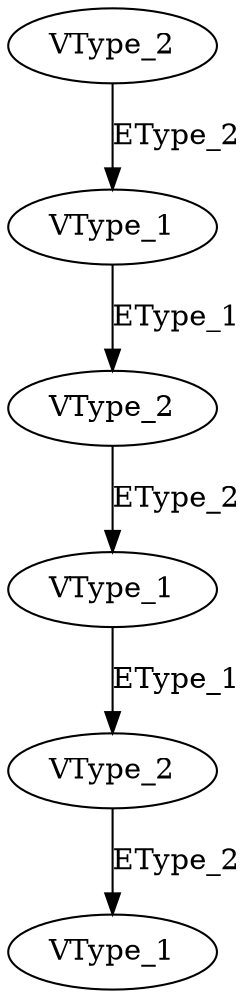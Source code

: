 digraph N2_M2_k5_view1 {
 1 [label="VType_2"];
 2 [label="VType_1"];
 3 [label="VType_2"];
 4 [label="VType_1"];
 5 [label="VType_2"];
 6 [label="VType_1"];

 1 -> 2 [label="EType_2"];
 2 -> 3 [label="EType_1"];
 3 -> 4 [label="EType_2"];
 4 -> 5 [label="EType_1"];
 5 -> 6 [label="EType_2"];
}
